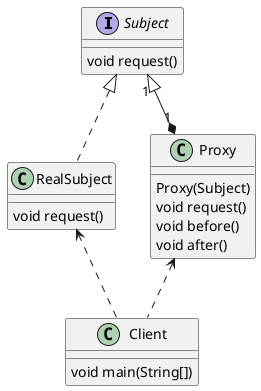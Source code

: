 @startuml
'https://plantuml.com/class-diagram


interface  Subject  {
void request()
}

class RealSubject{
void request()
}
class Proxy{
Proxy(Subject)
void request()
void before()
void after()
}

class Client{
void main(String[])
}



Subject <|.. RealSubject
Subject "1" <|--* "1" Proxy
RealSubject<..Client
Proxy<..Client


@enduml